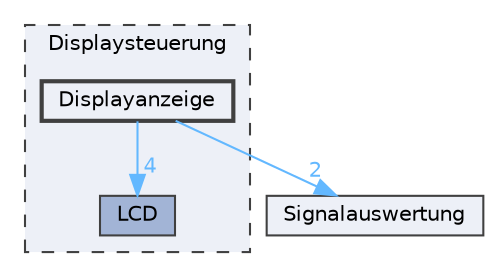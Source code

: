digraph "Displaysteuerung/Displayanzeige"
{
 // LATEX_PDF_SIZE
  bgcolor="transparent";
  edge [fontname=Helvetica,fontsize=10,labelfontname=Helvetica,labelfontsize=10];
  node [fontname=Helvetica,fontsize=10,shape=box,height=0.2,width=0.4];
  compound=true
  subgraph clusterdir_021f9b3dc57c915e70688ec020c72e2c {
    graph [ bgcolor="#edf0f7", pencolor="grey25", label="Displaysteuerung", fontname=Helvetica,fontsize=10 style="filled,dashed", URL="dir_021f9b3dc57c915e70688ec020c72e2c.html",tooltip=""]
  dir_a70e34b93513257900e92fa951c7a54c [label="LCD", fillcolor="#a2b4d6", color="grey25", style="filled", URL="dir_a70e34b93513257900e92fa951c7a54c.html",tooltip=""];
  dir_04e14bf0664c3ceb9e622f3d56c39aab [label="Displayanzeige", fillcolor="#edf0f7", color="grey25", style="filled,bold", URL="dir_04e14bf0664c3ceb9e622f3d56c39aab.html",tooltip=""];
  }
  dir_090c309b03a443b98510b492fdbc8e90 [label="Signalauswertung", fillcolor="#edf0f7", color="grey25", style="filled", URL="dir_090c309b03a443b98510b492fdbc8e90.html",tooltip=""];
  dir_04e14bf0664c3ceb9e622f3d56c39aab->dir_090c309b03a443b98510b492fdbc8e90 [headlabel="2", labeldistance=1.5 headhref="dir_000002_000008.html" color="steelblue1" fontcolor="steelblue1"];
  dir_04e14bf0664c3ceb9e622f3d56c39aab->dir_a70e34b93513257900e92fa951c7a54c [headlabel="4", labeldistance=1.5 headhref="dir_000002_000006.html" color="steelblue1" fontcolor="steelblue1"];
}
